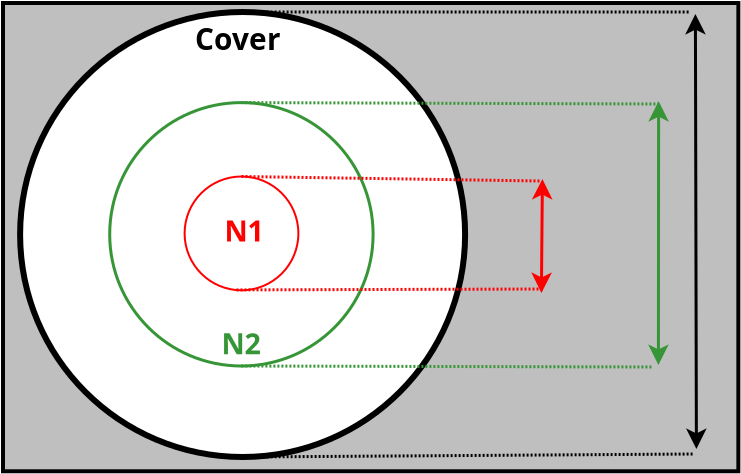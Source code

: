 <?xml version="1.0" encoding="UTF-8"?>
<dia:diagram xmlns:dia="http://www.lysator.liu.se/~alla/dia/">
  <dia:layer name="Segundo Plano" visible="true" active="true">
    <dia:object type="Standard - Box" version="0" id="O0">
      <dia:attribute name="obj_pos">
        <dia:point val="3.8,-0.795"/>
      </dia:attribute>
      <dia:attribute name="obj_bb">
        <dia:rectangle val="3.7,-0.895;40.668,22.719"/>
      </dia:attribute>
      <dia:attribute name="elem_corner">
        <dia:point val="3.8,-0.795"/>
      </dia:attribute>
      <dia:attribute name="elem_width">
        <dia:real val="36.768"/>
      </dia:attribute>
      <dia:attribute name="elem_height">
        <dia:real val="23.414"/>
      </dia:attribute>
      <dia:attribute name="border_width">
        <dia:real val="0.2"/>
      </dia:attribute>
      <dia:attribute name="inner_color">
        <dia:color val="#bfbfbf"/>
      </dia:attribute>
      <dia:attribute name="show_background">
        <dia:boolean val="true"/>
      </dia:attribute>
    </dia:object>
    <dia:object type="Standard - Ellipse" version="0" id="O1">
      <dia:attribute name="obj_pos">
        <dia:point val="4.655,-0.345"/>
      </dia:attribute>
      <dia:attribute name="obj_bb">
        <dia:rectangle val="4.505,-0.495;27.055,22.055"/>
      </dia:attribute>
      <dia:attribute name="elem_corner">
        <dia:point val="4.655,-0.345"/>
      </dia:attribute>
      <dia:attribute name="elem_width">
        <dia:real val="22.25"/>
      </dia:attribute>
      <dia:attribute name="elem_height">
        <dia:real val="22.25"/>
      </dia:attribute>
      <dia:attribute name="border_width">
        <dia:real val="0.3"/>
      </dia:attribute>
      <dia:attribute name="aspect">
        <dia:enum val="2"/>
      </dia:attribute>
    </dia:object>
    <dia:object type="Standard - Ellipse" version="0" id="O2">
      <dia:attribute name="obj_pos">
        <dia:point val="9.135,4.185"/>
      </dia:attribute>
      <dia:attribute name="obj_bb">
        <dia:rectangle val="9.06,4.11;22.38,17.43"/>
      </dia:attribute>
      <dia:attribute name="elem_corner">
        <dia:point val="9.135,4.185"/>
      </dia:attribute>
      <dia:attribute name="elem_width">
        <dia:real val="13.17"/>
      </dia:attribute>
      <dia:attribute name="elem_height">
        <dia:real val="13.17"/>
      </dia:attribute>
      <dia:attribute name="border_width">
        <dia:real val="0.15"/>
      </dia:attribute>
      <dia:attribute name="border_color">
        <dia:color val="#369536"/>
      </dia:attribute>
      <dia:attribute name="aspect">
        <dia:enum val="2"/>
      </dia:attribute>
    </dia:object>
    <dia:object type="Standard - Ellipse" version="0" id="O3">
      <dia:attribute name="obj_pos">
        <dia:point val="12.88,7.88"/>
      </dia:attribute>
      <dia:attribute name="obj_bb">
        <dia:rectangle val="12.83,7.83;18.62,13.62"/>
      </dia:attribute>
      <dia:attribute name="elem_corner">
        <dia:point val="12.88,7.88"/>
      </dia:attribute>
      <dia:attribute name="elem_width">
        <dia:real val="5.689"/>
      </dia:attribute>
      <dia:attribute name="elem_height">
        <dia:real val="5.689"/>
      </dia:attribute>
      <dia:attribute name="border_width">
        <dia:real val="0.1"/>
      </dia:attribute>
      <dia:attribute name="border_color">
        <dia:color val="#ff0000"/>
      </dia:attribute>
      <dia:attribute name="aspect">
        <dia:enum val="2"/>
      </dia:attribute>
    </dia:object>
    <dia:object type="Standard - Text" version="1" id="O4">
      <dia:attribute name="obj_pos">
        <dia:point val="14.88,11.125"/>
      </dia:attribute>
      <dia:attribute name="obj_bb">
        <dia:rectangle val="14.88,9.795;17.072,11.463"/>
      </dia:attribute>
      <dia:attribute name="text">
        <dia:composite type="text">
          <dia:attribute name="string">
            <dia:string>#N1#</dia:string>
          </dia:attribute>
          <dia:attribute name="font">
            <dia:font family="sans" style="80" name="Helvetica-Bold"/>
          </dia:attribute>
          <dia:attribute name="height">
            <dia:real val="1.788"/>
          </dia:attribute>
          <dia:attribute name="pos">
            <dia:point val="14.88,11.125"/>
          </dia:attribute>
          <dia:attribute name="color">
            <dia:color val="#ff0000"/>
          </dia:attribute>
          <dia:attribute name="alignment">
            <dia:enum val="0"/>
          </dia:attribute>
        </dia:composite>
      </dia:attribute>
      <dia:attribute name="valign">
        <dia:enum val="3"/>
      </dia:attribute>
    </dia:object>
    <dia:object type="Standard - Text" version="1" id="O5">
      <dia:attribute name="obj_pos">
        <dia:point val="14.724,16.765"/>
      </dia:attribute>
      <dia:attribute name="obj_bb">
        <dia:rectangle val="14.724,15.435;16.917,17.103"/>
      </dia:attribute>
      <dia:attribute name="text">
        <dia:composite type="text">
          <dia:attribute name="string">
            <dia:string>#N2#</dia:string>
          </dia:attribute>
          <dia:attribute name="font">
            <dia:font family="sans" style="80" name="Helvetica-Bold"/>
          </dia:attribute>
          <dia:attribute name="height">
            <dia:real val="1.788"/>
          </dia:attribute>
          <dia:attribute name="pos">
            <dia:point val="14.724,16.765"/>
          </dia:attribute>
          <dia:attribute name="color">
            <dia:color val="#369536"/>
          </dia:attribute>
          <dia:attribute name="alignment">
            <dia:enum val="0"/>
          </dia:attribute>
        </dia:composite>
      </dia:attribute>
      <dia:attribute name="valign">
        <dia:enum val="3"/>
      </dia:attribute>
    </dia:object>
    <dia:object type="Standard - Text" version="1" id="O6">
      <dia:attribute name="obj_pos">
        <dia:point val="13.4,1.55"/>
      </dia:attribute>
      <dia:attribute name="obj_bb">
        <dia:rectangle val="13.4,0.168;18.223,1.903"/>
      </dia:attribute>
      <dia:attribute name="text">
        <dia:composite type="text">
          <dia:attribute name="string">
            <dia:string>#Cover#</dia:string>
          </dia:attribute>
          <dia:attribute name="font">
            <dia:font family="sans" style="80" name="Helvetica-Bold"/>
          </dia:attribute>
          <dia:attribute name="height">
            <dia:real val="1.858"/>
          </dia:attribute>
          <dia:attribute name="pos">
            <dia:point val="13.4,1.55"/>
          </dia:attribute>
          <dia:attribute name="color">
            <dia:color val="#000000"/>
          </dia:attribute>
          <dia:attribute name="alignment">
            <dia:enum val="0"/>
          </dia:attribute>
        </dia:composite>
      </dia:attribute>
      <dia:attribute name="valign">
        <dia:enum val="3"/>
      </dia:attribute>
    </dia:object>
    <dia:object type="Standard - Line" version="0" id="O7">
      <dia:attribute name="obj_pos">
        <dia:point val="15.725,7.88"/>
      </dia:attribute>
      <dia:attribute name="obj_bb">
        <dia:rectangle val="15.649,7.804;30.746,8.181"/>
      </dia:attribute>
      <dia:attribute name="conn_endpoints">
        <dia:point val="15.725,7.88"/>
        <dia:point val="30.67,8.105"/>
      </dia:attribute>
      <dia:attribute name="numcp">
        <dia:int val="1"/>
      </dia:attribute>
      <dia:attribute name="line_color">
        <dia:color val="#ff0000"/>
      </dia:attribute>
      <dia:attribute name="line_width">
        <dia:real val="0.15"/>
      </dia:attribute>
      <dia:attribute name="line_style">
        <dia:enum val="4"/>
      </dia:attribute>
      <dia:connections>
        <dia:connection handle="0" to="O3" connection="1"/>
      </dia:connections>
    </dia:object>
    <dia:object type="Standard - Line" version="0" id="O8">
      <dia:attribute name="obj_pos">
        <dia:point val="15.475,13.55"/>
      </dia:attribute>
      <dia:attribute name="obj_bb">
        <dia:rectangle val="15.4,13.43;30.895,13.625"/>
      </dia:attribute>
      <dia:attribute name="conn_endpoints">
        <dia:point val="15.475,13.55"/>
        <dia:point val="30.82,13.505"/>
      </dia:attribute>
      <dia:attribute name="numcp">
        <dia:int val="1"/>
      </dia:attribute>
      <dia:attribute name="line_color">
        <dia:color val="#ff0000"/>
      </dia:attribute>
      <dia:attribute name="line_width">
        <dia:real val="0.15"/>
      </dia:attribute>
      <dia:attribute name="line_style">
        <dia:enum val="4"/>
      </dia:attribute>
    </dia:object>
    <dia:object type="Standard - Line" version="0" id="O9">
      <dia:attribute name="obj_pos">
        <dia:point val="30.77,8.005"/>
      </dia:attribute>
      <dia:attribute name="obj_bb">
        <dia:rectangle val="30.211,7.929;31.278,13.781"/>
      </dia:attribute>
      <dia:attribute name="conn_endpoints">
        <dia:point val="30.77,8.005"/>
        <dia:point val="30.72,13.705"/>
      </dia:attribute>
      <dia:attribute name="numcp">
        <dia:int val="1"/>
      </dia:attribute>
      <dia:attribute name="line_color">
        <dia:color val="#ff0000"/>
      </dia:attribute>
      <dia:attribute name="line_width">
        <dia:real val="0.15"/>
      </dia:attribute>
      <dia:attribute name="start_arrow">
        <dia:enum val="22"/>
      </dia:attribute>
      <dia:attribute name="start_arrow_length">
        <dia:real val="0.7"/>
      </dia:attribute>
      <dia:attribute name="start_arrow_width">
        <dia:real val="0.7"/>
      </dia:attribute>
      <dia:attribute name="end_arrow">
        <dia:enum val="22"/>
      </dia:attribute>
      <dia:attribute name="end_arrow_length">
        <dia:real val="0.7"/>
      </dia:attribute>
      <dia:attribute name="end_arrow_width">
        <dia:real val="0.7"/>
      </dia:attribute>
    </dia:object>
    <dia:object type="Standard - Line" version="0" id="O10">
      <dia:attribute name="obj_pos">
        <dia:point val="15.72,4.185"/>
      </dia:attribute>
      <dia:attribute name="obj_bb">
        <dia:rectangle val="15.645,4.11;36.645,4.33"/>
      </dia:attribute>
      <dia:attribute name="conn_endpoints">
        <dia:point val="15.72,4.185"/>
        <dia:point val="36.57,4.255"/>
      </dia:attribute>
      <dia:attribute name="numcp">
        <dia:int val="1"/>
      </dia:attribute>
      <dia:attribute name="line_color">
        <dia:color val="#369536"/>
      </dia:attribute>
      <dia:attribute name="line_width">
        <dia:real val="0.15"/>
      </dia:attribute>
      <dia:attribute name="line_style">
        <dia:enum val="4"/>
      </dia:attribute>
      <dia:connections>
        <dia:connection handle="0" to="O2" connection="1"/>
      </dia:connections>
    </dia:object>
    <dia:object type="Standard - Line" version="0" id="O11">
      <dia:attribute name="obj_pos">
        <dia:point val="15.72,17.355"/>
      </dia:attribute>
      <dia:attribute name="obj_bb">
        <dia:rectangle val="15.645,17.28;36.345,17.48"/>
      </dia:attribute>
      <dia:attribute name="conn_endpoints">
        <dia:point val="15.72,17.355"/>
        <dia:point val="36.27,17.405"/>
      </dia:attribute>
      <dia:attribute name="numcp">
        <dia:int val="1"/>
      </dia:attribute>
      <dia:attribute name="line_color">
        <dia:color val="#369536"/>
      </dia:attribute>
      <dia:attribute name="line_width">
        <dia:real val="0.15"/>
      </dia:attribute>
      <dia:attribute name="line_style">
        <dia:enum val="4"/>
      </dia:attribute>
      <dia:connections>
        <dia:connection handle="0" to="O2" connection="6"/>
      </dia:connections>
    </dia:object>
    <dia:object type="Standard - Line" version="0" id="O12">
      <dia:attribute name="obj_pos">
        <dia:point val="36.581,4.111"/>
      </dia:attribute>
      <dia:attribute name="obj_bb">
        <dia:rectangle val="36.053,4.036;37.098,17.38"/>
      </dia:attribute>
      <dia:attribute name="conn_endpoints">
        <dia:point val="36.581,4.111"/>
        <dia:point val="36.57,17.305"/>
      </dia:attribute>
      <dia:attribute name="numcp">
        <dia:int val="1"/>
      </dia:attribute>
      <dia:attribute name="line_color">
        <dia:color val="#369536"/>
      </dia:attribute>
      <dia:attribute name="line_width">
        <dia:real val="0.15"/>
      </dia:attribute>
      <dia:attribute name="start_arrow">
        <dia:enum val="22"/>
      </dia:attribute>
      <dia:attribute name="start_arrow_length">
        <dia:real val="0.7"/>
      </dia:attribute>
      <dia:attribute name="start_arrow_width">
        <dia:real val="0.7"/>
      </dia:attribute>
      <dia:attribute name="end_arrow">
        <dia:enum val="22"/>
      </dia:attribute>
      <dia:attribute name="end_arrow_length">
        <dia:real val="0.7"/>
      </dia:attribute>
      <dia:attribute name="end_arrow_width">
        <dia:real val="0.7"/>
      </dia:attribute>
    </dia:object>
    <dia:object type="Standard - Line" version="0" id="O13">
      <dia:attribute name="obj_pos">
        <dia:point val="15.78,-0.345"/>
      </dia:attribute>
      <dia:attribute name="obj_bb">
        <dia:rectangle val="15.705,-0.42;38.195,-0.27"/>
      </dia:attribute>
      <dia:attribute name="conn_endpoints">
        <dia:point val="15.78,-0.345"/>
        <dia:point val="38.12,-0.345"/>
      </dia:attribute>
      <dia:attribute name="numcp">
        <dia:int val="1"/>
      </dia:attribute>
      <dia:attribute name="line_width">
        <dia:real val="0.15"/>
      </dia:attribute>
      <dia:attribute name="line_style">
        <dia:enum val="4"/>
      </dia:attribute>
      <dia:connections>
        <dia:connection handle="0" to="O1" connection="1"/>
      </dia:connections>
    </dia:object>
    <dia:object type="Standard - Line" version="0" id="O14">
      <dia:attribute name="obj_pos">
        <dia:point val="15.78,21.905"/>
      </dia:attribute>
      <dia:attribute name="obj_bb">
        <dia:rectangle val="15.704,21.68;38.445,21.98"/>
      </dia:attribute>
      <dia:attribute name="conn_endpoints">
        <dia:point val="15.78,21.905"/>
        <dia:point val="38.37,21.755"/>
      </dia:attribute>
      <dia:attribute name="numcp">
        <dia:int val="1"/>
      </dia:attribute>
      <dia:attribute name="line_width">
        <dia:real val="0.15"/>
      </dia:attribute>
      <dia:attribute name="line_style">
        <dia:enum val="4"/>
      </dia:attribute>
      <dia:connections>
        <dia:connection handle="0" to="O1" connection="6"/>
      </dia:connections>
    </dia:object>
    <dia:object type="Standard - Line" version="0" id="O15">
      <dia:attribute name="obj_pos">
        <dia:point val="38.42,-0.245"/>
      </dia:attribute>
      <dia:attribute name="obj_bb">
        <dia:rectangle val="37.904,-0.32;38.985,21.58"/>
      </dia:attribute>
      <dia:attribute name="conn_endpoints">
        <dia:point val="38.42,-0.245"/>
        <dia:point val="38.47,21.505"/>
      </dia:attribute>
      <dia:attribute name="numcp">
        <dia:int val="1"/>
      </dia:attribute>
      <dia:attribute name="line_width">
        <dia:real val="0.15"/>
      </dia:attribute>
      <dia:attribute name="start_arrow">
        <dia:enum val="22"/>
      </dia:attribute>
      <dia:attribute name="start_arrow_length">
        <dia:real val="0.7"/>
      </dia:attribute>
      <dia:attribute name="start_arrow_width">
        <dia:real val="0.7"/>
      </dia:attribute>
      <dia:attribute name="end_arrow">
        <dia:enum val="22"/>
      </dia:attribute>
      <dia:attribute name="end_arrow_length">
        <dia:real val="0.7"/>
      </dia:attribute>
      <dia:attribute name="end_arrow_width">
        <dia:real val="0.7"/>
      </dia:attribute>
    </dia:object>
  </dia:layer>
</dia:diagram>
